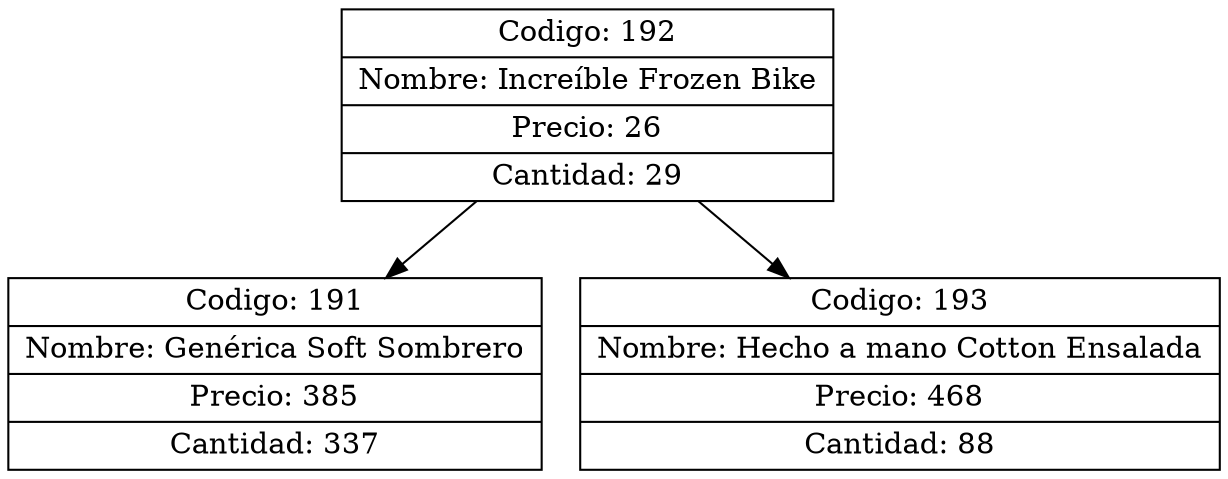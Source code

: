 digraph grafico{
rankdir=UD 
node[shape=box] 
concentrate=true 
nodo192[ shape=record, label ="{Codigo: 192|Nombre: Increíble Frozen Bike|Precio: 26|Cantidad: 29}"];
nodo191[ shape=record, label ="{Codigo: 191|Nombre: Genérica Soft Sombrero|Precio: 385|Cantidad: 337}"];
nodo192->nodo191
nodo193[ shape=record, label ="{Codigo: 193|Nombre: Hecho a mano Cotton Ensalada|Precio: 468|Cantidad: 88}"];
nodo192->nodo193
}